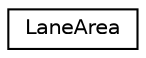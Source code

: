 digraph "Graphical Class Hierarchy"
{
  edge [fontname="Helvetica",fontsize="10",labelfontname="Helvetica",labelfontsize="10"];
  node [fontname="Helvetica",fontsize="10",shape=record];
  rankdir="LR";
  Node0 [label="LaneArea",height=0.2,width=0.4,color="black", fillcolor="white", style="filled",URL="$dd/dd4/class_lane_area.html",tooltip="C++ TraCI client API implementation. "];
}
